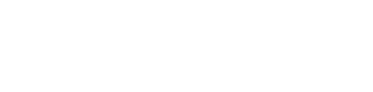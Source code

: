 digraph G {
  graph [bgcolor=transparent]
  rankdir=LR
  Alice -> Bob [label="5฿",color=white,fontname="ubuntu",fontcolor=white]
  Alice [color=white,fontcolor=white,fontname="ubuntu"]
  Bob [color=white,fontcolor=white,fontname="ubuntu"]
}
